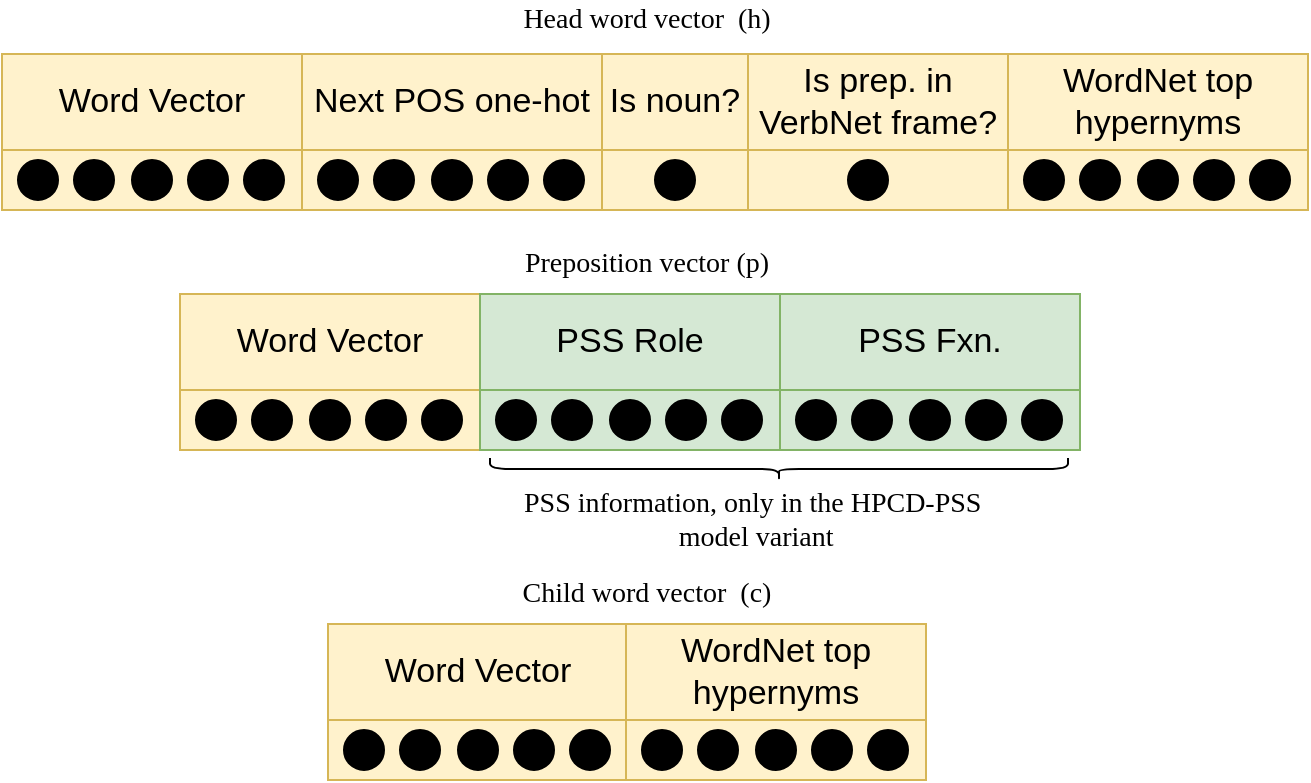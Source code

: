 <mxfile version="10.6.6" type="device"><diagram id="stvsdLL3HydhFjX8_bKn" name="Page-1"><mxGraphModel dx="2855" dy="2926" grid="1" gridSize="10" guides="1" tooltips="1" connect="1" arrows="1" fold="1" page="1" pageScale="1" pageWidth="850" pageHeight="1100" math="1" shadow="0"><root><mxCell id="0"/><mxCell id="1" parent="0"/><mxCell id="hHkJr_crPjhdmUptEnsg-1" value="" style="group;fillColor=#fff2cc;strokeColor=#d6b656;" vertex="1" connectable="0" parent="1"><mxGeometry x="-1623" y="-1842" width="150" height="30" as="geometry"/></mxCell><mxCell id="hHkJr_crPjhdmUptEnsg-2" value="" style="rounded=0;whiteSpace=wrap;html=1;fillColor=#fff2cc;strokeColor=#d6b656;" vertex="1" parent="hHkJr_crPjhdmUptEnsg-1"><mxGeometry width="150" height="30" as="geometry"/></mxCell><mxCell id="hHkJr_crPjhdmUptEnsg-3" value="" style="ellipse;whiteSpace=wrap;html=1;aspect=fixed;fillColor=#000000;" vertex="1" parent="hHkJr_crPjhdmUptEnsg-1"><mxGeometry x="8" y="5" width="20" height="20" as="geometry"/></mxCell><mxCell id="hHkJr_crPjhdmUptEnsg-4" value="" style="ellipse;whiteSpace=wrap;html=1;aspect=fixed;fillColor=#000000;" vertex="1" parent="hHkJr_crPjhdmUptEnsg-1"><mxGeometry x="36" y="5" width="20" height="20" as="geometry"/></mxCell><mxCell id="hHkJr_crPjhdmUptEnsg-5" value="" style="ellipse;whiteSpace=wrap;html=1;aspect=fixed;fillColor=#000000;" vertex="1" parent="hHkJr_crPjhdmUptEnsg-1"><mxGeometry x="65" y="5" width="20" height="20" as="geometry"/></mxCell><mxCell id="hHkJr_crPjhdmUptEnsg-6" value="" style="ellipse;whiteSpace=wrap;html=1;aspect=fixed;fillColor=#000000;" vertex="1" parent="hHkJr_crPjhdmUptEnsg-1"><mxGeometry x="93" y="5" width="20" height="20" as="geometry"/></mxCell><mxCell id="hHkJr_crPjhdmUptEnsg-7" value="" style="ellipse;whiteSpace=wrap;html=1;aspect=fixed;fillColor=#000000;" vertex="1" parent="hHkJr_crPjhdmUptEnsg-1"><mxGeometry x="121" y="5" width="20" height="20" as="geometry"/></mxCell><mxCell id="hHkJr_crPjhdmUptEnsg-8" value="Word Vector" style="rounded=0;whiteSpace=wrap;html=1;fillColor=#fff2cc;fontSize=17;strokeColor=#d6b656;" vertex="1" parent="1"><mxGeometry x="-1623" y="-1890" width="150" height="48" as="geometry"/></mxCell><mxCell id="hHkJr_crPjhdmUptEnsg-23" value="" style="group;fillColor=#fff2cc;strokeColor=#d6b656;" vertex="1" connectable="0" parent="1"><mxGeometry x="-1473" y="-1842" width="150" height="30" as="geometry"/></mxCell><mxCell id="hHkJr_crPjhdmUptEnsg-24" value="" style="rounded=0;whiteSpace=wrap;html=1;fillColor=#fff2cc;strokeColor=#d6b656;" vertex="1" parent="hHkJr_crPjhdmUptEnsg-23"><mxGeometry width="150" height="30" as="geometry"/></mxCell><mxCell id="hHkJr_crPjhdmUptEnsg-25" value="" style="ellipse;whiteSpace=wrap;html=1;aspect=fixed;fillColor=#000000;" vertex="1" parent="hHkJr_crPjhdmUptEnsg-23"><mxGeometry x="8" y="5" width="20" height="20" as="geometry"/></mxCell><mxCell id="hHkJr_crPjhdmUptEnsg-26" value="" style="ellipse;whiteSpace=wrap;html=1;aspect=fixed;fillColor=#000000;" vertex="1" parent="hHkJr_crPjhdmUptEnsg-23"><mxGeometry x="36" y="5" width="20" height="20" as="geometry"/></mxCell><mxCell id="hHkJr_crPjhdmUptEnsg-27" value="" style="ellipse;whiteSpace=wrap;html=1;aspect=fixed;fillColor=#000000;" vertex="1" parent="hHkJr_crPjhdmUptEnsg-23"><mxGeometry x="65" y="5" width="20" height="20" as="geometry"/></mxCell><mxCell id="hHkJr_crPjhdmUptEnsg-28" value="" style="ellipse;whiteSpace=wrap;html=1;aspect=fixed;fillColor=#000000;" vertex="1" parent="hHkJr_crPjhdmUptEnsg-23"><mxGeometry x="93" y="5" width="20" height="20" as="geometry"/></mxCell><mxCell id="hHkJr_crPjhdmUptEnsg-29" value="" style="ellipse;whiteSpace=wrap;html=1;aspect=fixed;fillColor=#000000;" vertex="1" parent="hHkJr_crPjhdmUptEnsg-23"><mxGeometry x="121" y="5" width="20" height="20" as="geometry"/></mxCell><mxCell id="hHkJr_crPjhdmUptEnsg-30" value="Next POS one-hot" style="rounded=0;whiteSpace=wrap;html=1;fillColor=#fff2cc;fontSize=17;strokeColor=#d6b656;" vertex="1" parent="1"><mxGeometry x="-1473" y="-1890" width="150" height="48" as="geometry"/></mxCell><mxCell id="hHkJr_crPjhdmUptEnsg-38" value="Is noun?" style="rounded=0;whiteSpace=wrap;html=1;fillColor=#fff2cc;fontSize=17;strokeColor=#d6b656;" vertex="1" parent="1"><mxGeometry x="-1323" y="-1890" width="73" height="48" as="geometry"/></mxCell><mxCell id="hHkJr_crPjhdmUptEnsg-32" value="" style="rounded=0;whiteSpace=wrap;html=1;fillColor=#fff2cc;strokeColor=#d6b656;" vertex="1" parent="1"><mxGeometry x="-1323" y="-1842" width="73" height="30" as="geometry"/></mxCell><mxCell id="hHkJr_crPjhdmUptEnsg-33" value="" style="ellipse;whiteSpace=wrap;html=1;aspect=fixed;fillColor=#000000;" vertex="1" parent="1"><mxGeometry x="-1296.5" y="-1837" width="20" height="20" as="geometry"/></mxCell><mxCell id="hHkJr_crPjhdmUptEnsg-47" value="Is prep. in VerbNet frame?" style="rounded=0;whiteSpace=wrap;html=1;fillColor=#fff2cc;fontSize=17;strokeColor=#d6b656;" vertex="1" parent="1"><mxGeometry x="-1250" y="-1890" width="130" height="48" as="geometry"/></mxCell><mxCell id="hHkJr_crPjhdmUptEnsg-48" value="" style="rounded=0;whiteSpace=wrap;html=1;fillColor=#fff2cc;strokeColor=#d6b656;" vertex="1" parent="1"><mxGeometry x="-1250" y="-1842" width="130" height="30" as="geometry"/></mxCell><mxCell id="hHkJr_crPjhdmUptEnsg-49" value="" style="ellipse;whiteSpace=wrap;html=1;aspect=fixed;fillColor=#000000;" vertex="1" parent="1"><mxGeometry x="-1200" y="-1837" width="20" height="20" as="geometry"/></mxCell><mxCell id="hHkJr_crPjhdmUptEnsg-50" value="" style="group;fillColor=#fff2cc;strokeColor=#d6b656;" vertex="1" connectable="0" parent="1"><mxGeometry x="-1120" y="-1842" width="150" height="30" as="geometry"/></mxCell><mxCell id="hHkJr_crPjhdmUptEnsg-51" value="" style="rounded=0;whiteSpace=wrap;html=1;fillColor=#fff2cc;strokeColor=#d6b656;" vertex="1" parent="hHkJr_crPjhdmUptEnsg-50"><mxGeometry width="150" height="30" as="geometry"/></mxCell><mxCell id="hHkJr_crPjhdmUptEnsg-52" value="" style="ellipse;whiteSpace=wrap;html=1;aspect=fixed;fillColor=#000000;" vertex="1" parent="hHkJr_crPjhdmUptEnsg-50"><mxGeometry x="8" y="5" width="20" height="20" as="geometry"/></mxCell><mxCell id="hHkJr_crPjhdmUptEnsg-53" value="" style="ellipse;whiteSpace=wrap;html=1;aspect=fixed;fillColor=#000000;" vertex="1" parent="hHkJr_crPjhdmUptEnsg-50"><mxGeometry x="36" y="5" width="20" height="20" as="geometry"/></mxCell><mxCell id="hHkJr_crPjhdmUptEnsg-54" value="" style="ellipse;whiteSpace=wrap;html=1;aspect=fixed;fillColor=#000000;" vertex="1" parent="hHkJr_crPjhdmUptEnsg-50"><mxGeometry x="65" y="5" width="20" height="20" as="geometry"/></mxCell><mxCell id="hHkJr_crPjhdmUptEnsg-55" value="" style="ellipse;whiteSpace=wrap;html=1;aspect=fixed;fillColor=#000000;" vertex="1" parent="hHkJr_crPjhdmUptEnsg-50"><mxGeometry x="93" y="5" width="20" height="20" as="geometry"/></mxCell><mxCell id="hHkJr_crPjhdmUptEnsg-56" value="" style="ellipse;whiteSpace=wrap;html=1;aspect=fixed;fillColor=#000000;" vertex="1" parent="hHkJr_crPjhdmUptEnsg-50"><mxGeometry x="121" y="5" width="20" height="20" as="geometry"/></mxCell><mxCell id="hHkJr_crPjhdmUptEnsg-57" value="WordNet top hypernyms" style="rounded=0;whiteSpace=wrap;html=1;fillColor=#fff2cc;fontSize=17;strokeColor=#d6b656;" vertex="1" parent="1"><mxGeometry x="-1120" y="-1890" width="150" height="48" as="geometry"/></mxCell><mxCell id="hHkJr_crPjhdmUptEnsg-59" value="Head word vector&amp;nbsp; (h)" style="text;html=1;strokeColor=none;fillColor=none;align=center;verticalAlign=middle;whiteSpace=wrap;rounded=0;fontFamily=Georgia;fontSize=14;" vertex="1" parent="1"><mxGeometry x="-1438" y="-1917" width="275" height="20" as="geometry"/></mxCell><mxCell id="hHkJr_crPjhdmUptEnsg-60" value="" style="group;fillColor=#fff2cc;strokeColor=#d6b656;" vertex="1" connectable="0" parent="1"><mxGeometry x="-1534" y="-1722" width="150" height="30" as="geometry"/></mxCell><mxCell id="hHkJr_crPjhdmUptEnsg-61" value="" style="rounded=0;whiteSpace=wrap;html=1;fillColor=#fff2cc;strokeColor=#d6b656;" vertex="1" parent="hHkJr_crPjhdmUptEnsg-60"><mxGeometry width="150" height="30" as="geometry"/></mxCell><mxCell id="hHkJr_crPjhdmUptEnsg-62" value="" style="ellipse;whiteSpace=wrap;html=1;aspect=fixed;fillColor=#000000;" vertex="1" parent="hHkJr_crPjhdmUptEnsg-60"><mxGeometry x="8" y="5" width="20" height="20" as="geometry"/></mxCell><mxCell id="hHkJr_crPjhdmUptEnsg-63" value="" style="ellipse;whiteSpace=wrap;html=1;aspect=fixed;fillColor=#000000;" vertex="1" parent="hHkJr_crPjhdmUptEnsg-60"><mxGeometry x="36" y="5" width="20" height="20" as="geometry"/></mxCell><mxCell id="hHkJr_crPjhdmUptEnsg-64" value="" style="ellipse;whiteSpace=wrap;html=1;aspect=fixed;fillColor=#000000;" vertex="1" parent="hHkJr_crPjhdmUptEnsg-60"><mxGeometry x="65" y="5" width="20" height="20" as="geometry"/></mxCell><mxCell id="hHkJr_crPjhdmUptEnsg-65" value="" style="ellipse;whiteSpace=wrap;html=1;aspect=fixed;fillColor=#000000;" vertex="1" parent="hHkJr_crPjhdmUptEnsg-60"><mxGeometry x="93" y="5" width="20" height="20" as="geometry"/></mxCell><mxCell id="hHkJr_crPjhdmUptEnsg-66" value="" style="ellipse;whiteSpace=wrap;html=1;aspect=fixed;fillColor=#000000;" vertex="1" parent="hHkJr_crPjhdmUptEnsg-60"><mxGeometry x="121" y="5" width="20" height="20" as="geometry"/></mxCell><mxCell id="hHkJr_crPjhdmUptEnsg-67" value="Word Vector" style="rounded=0;whiteSpace=wrap;html=1;fillColor=#fff2cc;fontSize=17;strokeColor=#d6b656;" vertex="1" parent="1"><mxGeometry x="-1534" y="-1770" width="150" height="48" as="geometry"/></mxCell><mxCell id="hHkJr_crPjhdmUptEnsg-68" value="" style="group;fillColor=#ffcc99;strokeColor=#36393d;" vertex="1" connectable="0" parent="1"><mxGeometry x="-1384" y="-1722" width="150" height="30" as="geometry"/></mxCell><mxCell id="hHkJr_crPjhdmUptEnsg-69" value="" style="rounded=0;whiteSpace=wrap;html=1;fillColor=#d5e8d4;strokeColor=#82b366;" vertex="1" parent="hHkJr_crPjhdmUptEnsg-68"><mxGeometry width="150" height="30" as="geometry"/></mxCell><mxCell id="hHkJr_crPjhdmUptEnsg-70" value="" style="ellipse;whiteSpace=wrap;html=1;aspect=fixed;fillColor=#000000;" vertex="1" parent="hHkJr_crPjhdmUptEnsg-68"><mxGeometry x="8" y="5" width="20" height="20" as="geometry"/></mxCell><mxCell id="hHkJr_crPjhdmUptEnsg-71" value="" style="ellipse;whiteSpace=wrap;html=1;aspect=fixed;fillColor=#000000;" vertex="1" parent="hHkJr_crPjhdmUptEnsg-68"><mxGeometry x="36" y="5" width="20" height="20" as="geometry"/></mxCell><mxCell id="hHkJr_crPjhdmUptEnsg-72" value="" style="ellipse;whiteSpace=wrap;html=1;aspect=fixed;fillColor=#000000;" vertex="1" parent="hHkJr_crPjhdmUptEnsg-68"><mxGeometry x="65" y="5" width="20" height="20" as="geometry"/></mxCell><mxCell id="hHkJr_crPjhdmUptEnsg-73" value="" style="ellipse;whiteSpace=wrap;html=1;aspect=fixed;fillColor=#000000;" vertex="1" parent="hHkJr_crPjhdmUptEnsg-68"><mxGeometry x="93" y="5" width="20" height="20" as="geometry"/></mxCell><mxCell id="hHkJr_crPjhdmUptEnsg-74" value="" style="ellipse;whiteSpace=wrap;html=1;aspect=fixed;fillColor=#000000;" vertex="1" parent="hHkJr_crPjhdmUptEnsg-68"><mxGeometry x="121" y="5" width="20" height="20" as="geometry"/></mxCell><mxCell id="hHkJr_crPjhdmUptEnsg-75" value="PSS Role" style="rounded=0;whiteSpace=wrap;html=1;fillColor=#d5e8d4;fontSize=17;strokeColor=#82b366;" vertex="1" parent="1"><mxGeometry x="-1384" y="-1770" width="150" height="48" as="geometry"/></mxCell><mxCell id="hHkJr_crPjhdmUptEnsg-91" value="Preposition vector (p)" style="text;html=1;strokeColor=none;fillColor=none;align=center;verticalAlign=middle;whiteSpace=wrap;rounded=0;fontFamily=Georgia;fontSize=14;" vertex="1" parent="1"><mxGeometry x="-1438" y="-1795" width="275" height="20" as="geometry"/></mxCell><mxCell id="hHkJr_crPjhdmUptEnsg-92" value="" style="group;fillColor=#d5e8d4;strokeColor=#82b366;" vertex="1" connectable="0" parent="1"><mxGeometry x="-1234" y="-1722" width="150" height="30" as="geometry"/></mxCell><mxCell id="hHkJr_crPjhdmUptEnsg-93" value="" style="rounded=0;whiteSpace=wrap;html=1;fillColor=#d5e8d4;strokeColor=#82b366;" vertex="1" parent="hHkJr_crPjhdmUptEnsg-92"><mxGeometry width="150" height="30" as="geometry"/></mxCell><mxCell id="hHkJr_crPjhdmUptEnsg-94" value="" style="ellipse;whiteSpace=wrap;html=1;aspect=fixed;fillColor=#000000;" vertex="1" parent="hHkJr_crPjhdmUptEnsg-92"><mxGeometry x="8" y="5" width="20" height="20" as="geometry"/></mxCell><mxCell id="hHkJr_crPjhdmUptEnsg-95" value="" style="ellipse;whiteSpace=wrap;html=1;aspect=fixed;fillColor=#000000;" vertex="1" parent="hHkJr_crPjhdmUptEnsg-92"><mxGeometry x="36" y="5" width="20" height="20" as="geometry"/></mxCell><mxCell id="hHkJr_crPjhdmUptEnsg-96" value="" style="ellipse;whiteSpace=wrap;html=1;aspect=fixed;fillColor=#000000;" vertex="1" parent="hHkJr_crPjhdmUptEnsg-92"><mxGeometry x="65" y="5" width="20" height="20" as="geometry"/></mxCell><mxCell id="hHkJr_crPjhdmUptEnsg-97" value="" style="ellipse;whiteSpace=wrap;html=1;aspect=fixed;fillColor=#000000;" vertex="1" parent="hHkJr_crPjhdmUptEnsg-92"><mxGeometry x="93" y="5" width="20" height="20" as="geometry"/></mxCell><mxCell id="hHkJr_crPjhdmUptEnsg-98" value="" style="ellipse;whiteSpace=wrap;html=1;aspect=fixed;fillColor=#000000;" vertex="1" parent="hHkJr_crPjhdmUptEnsg-92"><mxGeometry x="121" y="5" width="20" height="20" as="geometry"/></mxCell><mxCell id="hHkJr_crPjhdmUptEnsg-99" value="PSS Fxn." style="rounded=0;whiteSpace=wrap;html=1;fillColor=#d5e8d4;fontSize=17;strokeColor=#82b366;" vertex="1" parent="1"><mxGeometry x="-1234" y="-1770" width="150" height="48" as="geometry"/></mxCell><mxCell id="hHkJr_crPjhdmUptEnsg-103" value="" style="shape=curlyBracket;whiteSpace=wrap;html=1;rounded=1;fontFamily=Georgia;direction=north;" vertex="1" parent="1"><mxGeometry x="-1379" y="-1688" width="289" height="11" as="geometry"/></mxCell><mxCell id="hHkJr_crPjhdmUptEnsg-104" value="&lt;div&gt;PSS information, only in the HPCD-PSS &lt;br&gt;&lt;/div&gt;&lt;div align=&quot;center&quot;&gt;&amp;nbsp;model variant&lt;/div&gt;" style="text;html=1;resizable=0;points=[];autosize=1;align=left;verticalAlign=top;spacingTop=-4;fontFamily=Georgia;fontSize=14;" vertex="1" parent="1"><mxGeometry x="-1364" y="-1676.5" width="260" height="40" as="geometry"/></mxCell><mxCell id="hHkJr_crPjhdmUptEnsg-105" value="" style="group;fillColor=#fff2cc;strokeColor=#d6b656;" vertex="1" connectable="0" parent="1"><mxGeometry x="-1460" y="-1557" width="150" height="30" as="geometry"/></mxCell><mxCell id="hHkJr_crPjhdmUptEnsg-106" value="" style="rounded=0;whiteSpace=wrap;html=1;fillColor=#fff2cc;strokeColor=#d6b656;" vertex="1" parent="hHkJr_crPjhdmUptEnsg-105"><mxGeometry width="150" height="30" as="geometry"/></mxCell><mxCell id="hHkJr_crPjhdmUptEnsg-107" value="" style="ellipse;whiteSpace=wrap;html=1;aspect=fixed;fillColor=#000000;" vertex="1" parent="hHkJr_crPjhdmUptEnsg-105"><mxGeometry x="8" y="5" width="20" height="20" as="geometry"/></mxCell><mxCell id="hHkJr_crPjhdmUptEnsg-108" value="" style="ellipse;whiteSpace=wrap;html=1;aspect=fixed;fillColor=#000000;" vertex="1" parent="hHkJr_crPjhdmUptEnsg-105"><mxGeometry x="36" y="5" width="20" height="20" as="geometry"/></mxCell><mxCell id="hHkJr_crPjhdmUptEnsg-109" value="" style="ellipse;whiteSpace=wrap;html=1;aspect=fixed;fillColor=#000000;" vertex="1" parent="hHkJr_crPjhdmUptEnsg-105"><mxGeometry x="65" y="5" width="20" height="20" as="geometry"/></mxCell><mxCell id="hHkJr_crPjhdmUptEnsg-110" value="" style="ellipse;whiteSpace=wrap;html=1;aspect=fixed;fillColor=#000000;" vertex="1" parent="hHkJr_crPjhdmUptEnsg-105"><mxGeometry x="93" y="5" width="20" height="20" as="geometry"/></mxCell><mxCell id="hHkJr_crPjhdmUptEnsg-111" value="" style="ellipse;whiteSpace=wrap;html=1;aspect=fixed;fillColor=#000000;" vertex="1" parent="hHkJr_crPjhdmUptEnsg-105"><mxGeometry x="121" y="5" width="20" height="20" as="geometry"/></mxCell><mxCell id="hHkJr_crPjhdmUptEnsg-112" value="Word Vector" style="rounded=0;whiteSpace=wrap;html=1;fillColor=#fff2cc;fontSize=17;strokeColor=#d6b656;" vertex="1" parent="1"><mxGeometry x="-1460" y="-1605" width="150" height="48" as="geometry"/></mxCell><mxCell id="hHkJr_crPjhdmUptEnsg-136" value="" style="ellipse;whiteSpace=wrap;html=1;aspect=fixed;fillColor=#000000;" vertex="1" parent="1"><mxGeometry x="-1291" y="-1552" width="20" height="20" as="geometry"/></mxCell><mxCell id="hHkJr_crPjhdmUptEnsg-127" value="" style="group;fillColor=#fff2cc;strokeColor=#d6b656;" vertex="1" connectable="0" parent="1"><mxGeometry x="-1311" y="-1557" width="150" height="30" as="geometry"/></mxCell><mxCell id="hHkJr_crPjhdmUptEnsg-128" value="" style="rounded=0;whiteSpace=wrap;html=1;fillColor=#fff2cc;strokeColor=#d6b656;" vertex="1" parent="hHkJr_crPjhdmUptEnsg-127"><mxGeometry width="150" height="30" as="geometry"/></mxCell><mxCell id="hHkJr_crPjhdmUptEnsg-129" value="" style="ellipse;whiteSpace=wrap;html=1;aspect=fixed;fillColor=#000000;" vertex="1" parent="hHkJr_crPjhdmUptEnsg-127"><mxGeometry x="8" y="5" width="20" height="20" as="geometry"/></mxCell><mxCell id="hHkJr_crPjhdmUptEnsg-130" value="" style="ellipse;whiteSpace=wrap;html=1;aspect=fixed;fillColor=#000000;" vertex="1" parent="hHkJr_crPjhdmUptEnsg-127"><mxGeometry x="36" y="5" width="20" height="20" as="geometry"/></mxCell><mxCell id="hHkJr_crPjhdmUptEnsg-131" value="" style="ellipse;whiteSpace=wrap;html=1;aspect=fixed;fillColor=#000000;" vertex="1" parent="hHkJr_crPjhdmUptEnsg-127"><mxGeometry x="65" y="5" width="20" height="20" as="geometry"/></mxCell><mxCell id="hHkJr_crPjhdmUptEnsg-132" value="" style="ellipse;whiteSpace=wrap;html=1;aspect=fixed;fillColor=#000000;" vertex="1" parent="hHkJr_crPjhdmUptEnsg-127"><mxGeometry x="93" y="5" width="20" height="20" as="geometry"/></mxCell><mxCell id="hHkJr_crPjhdmUptEnsg-133" value="" style="ellipse;whiteSpace=wrap;html=1;aspect=fixed;fillColor=#000000;" vertex="1" parent="hHkJr_crPjhdmUptEnsg-127"><mxGeometry x="121" y="5" width="20" height="20" as="geometry"/></mxCell><mxCell id="hHkJr_crPjhdmUptEnsg-134" value="WordNet top hypernyms" style="rounded=0;whiteSpace=wrap;html=1;fillColor=#fff2cc;fontSize=17;strokeColor=#d6b656;" vertex="1" parent="1"><mxGeometry x="-1311" y="-1605" width="150" height="48" as="geometry"/></mxCell><mxCell id="hHkJr_crPjhdmUptEnsg-135" value="Child word vector&amp;nbsp; (c)" style="text;html=1;strokeColor=none;fillColor=none;align=center;verticalAlign=middle;whiteSpace=wrap;rounded=0;fontFamily=Georgia;fontSize=14;" vertex="1" parent="1"><mxGeometry x="-1438" y="-1630" width="275" height="20" as="geometry"/></mxCell></root></mxGraphModel></diagram></mxfile>